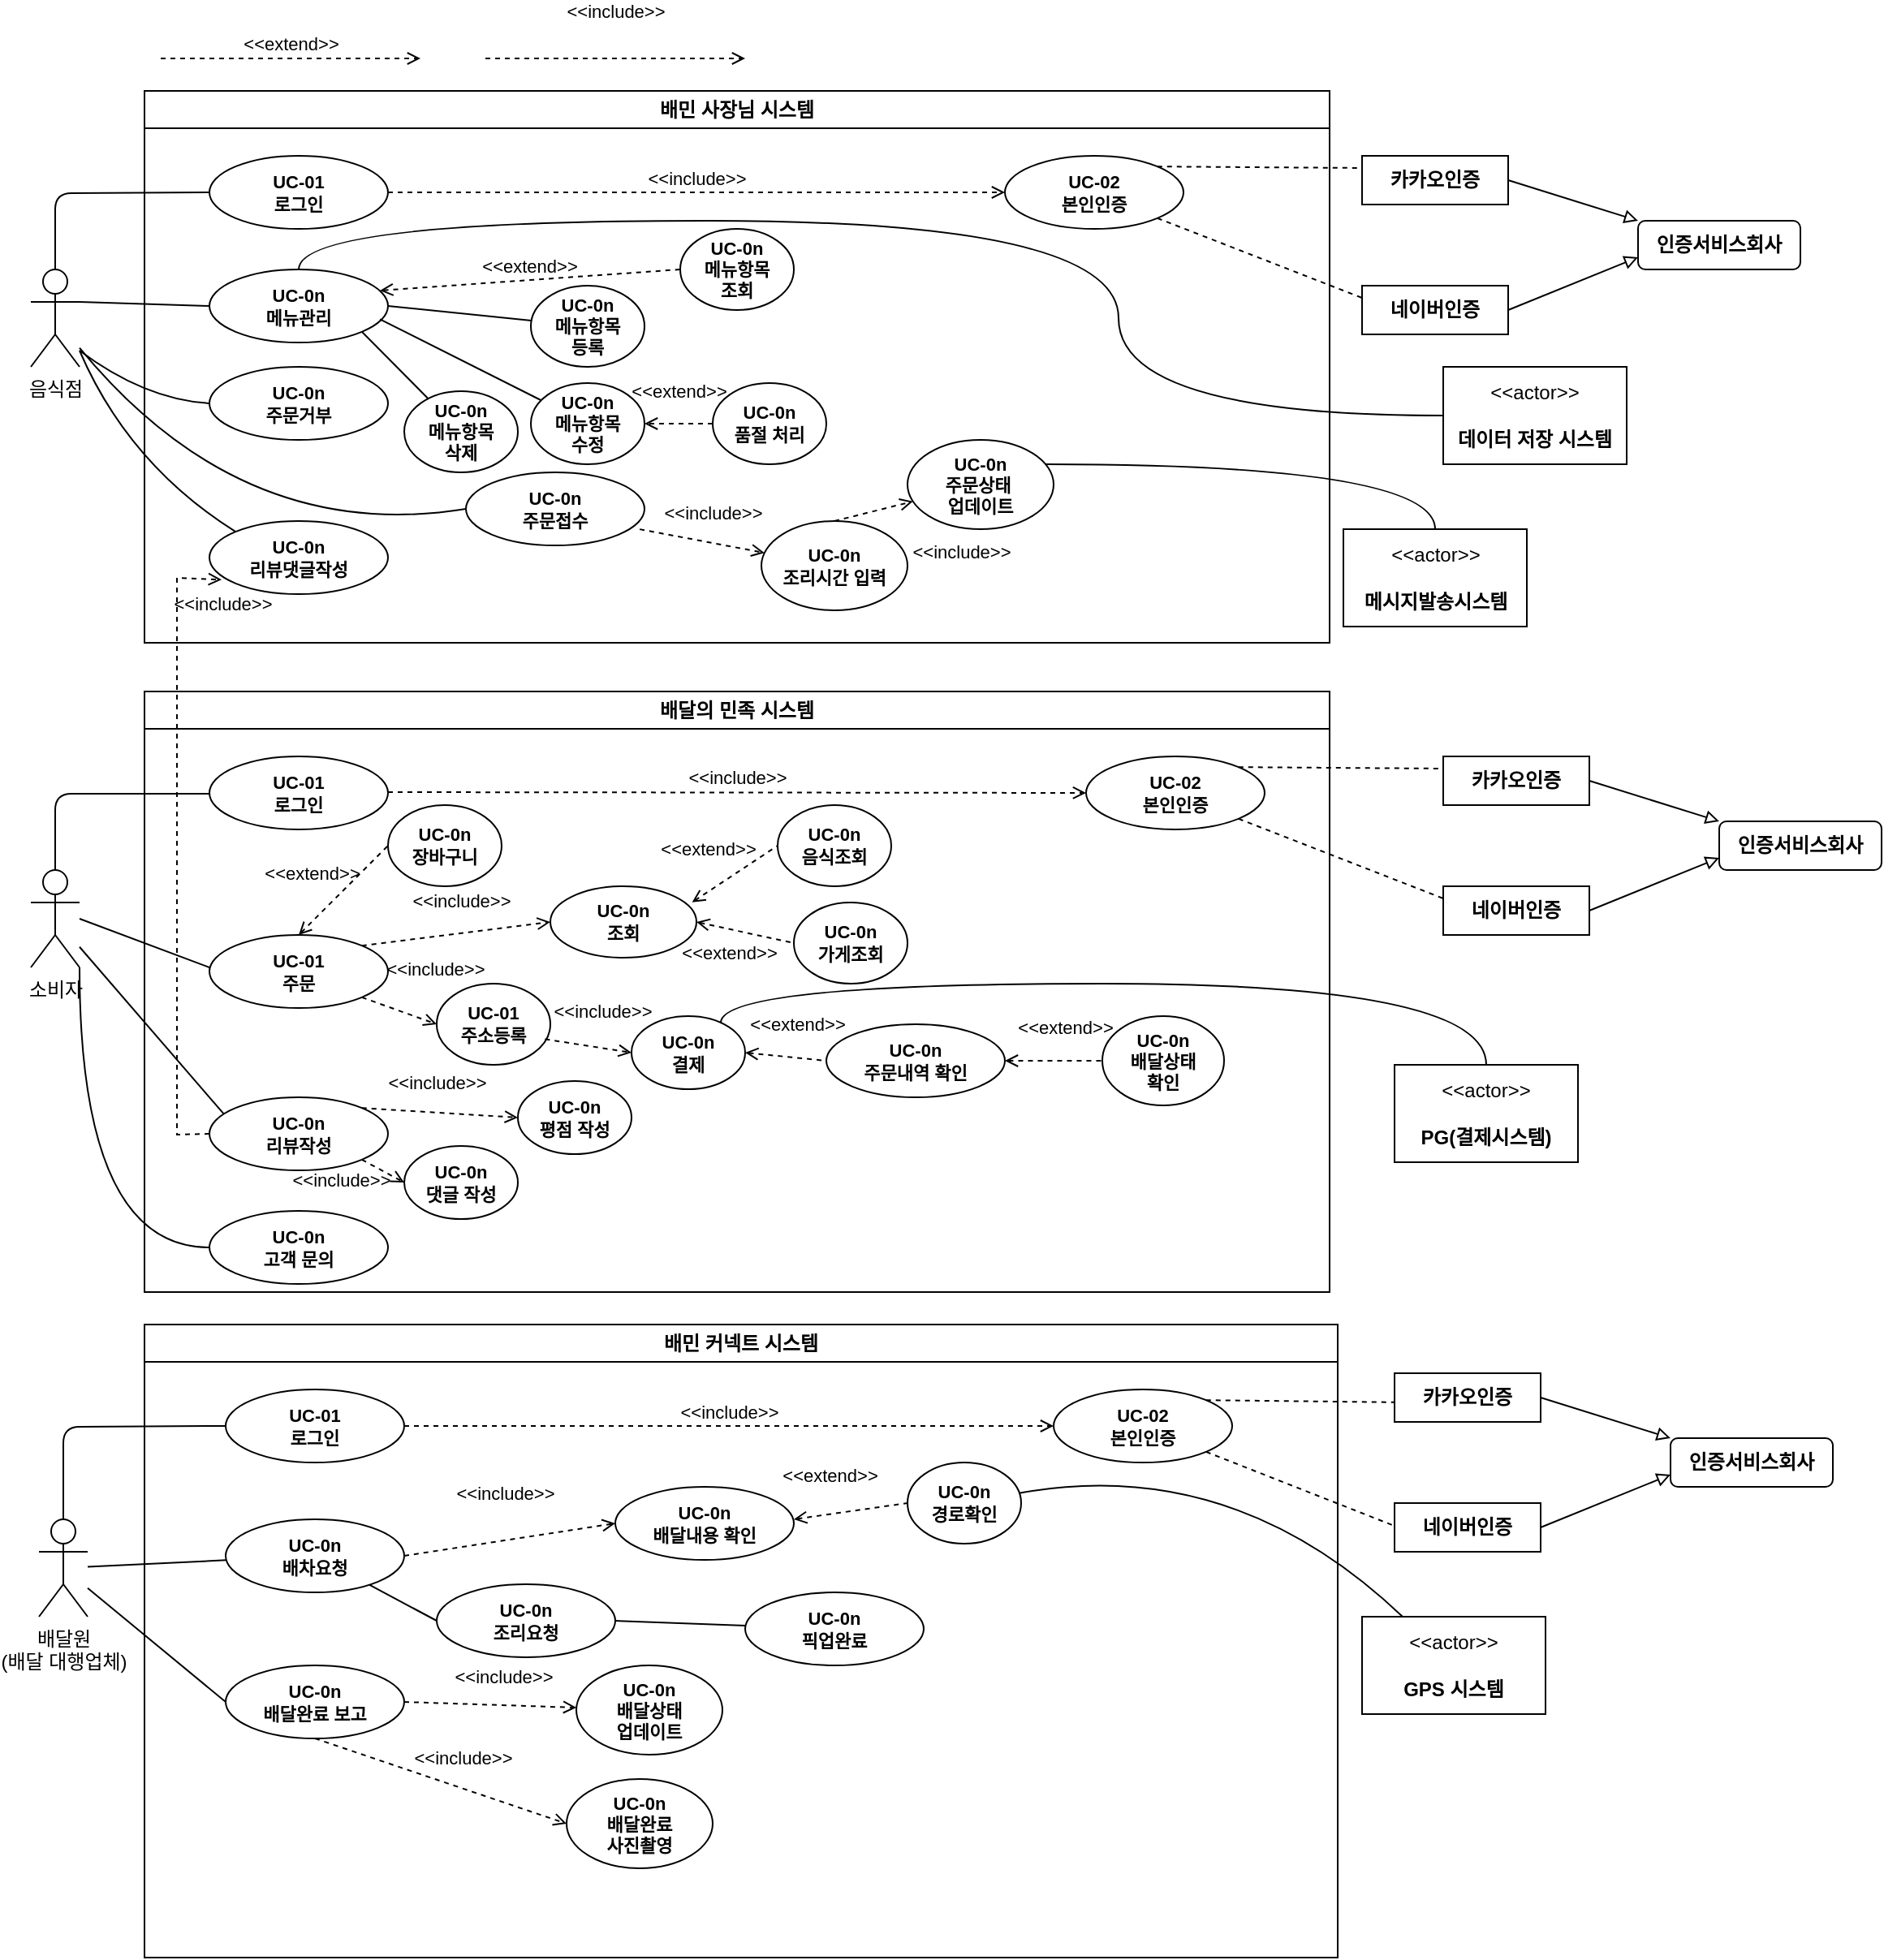 <mxfile version="24.4.13" type="github">
  <diagram name="페이지-1" id="0730mNVhQJwYagWhDFm0">
    <mxGraphModel dx="555" dy="2036" grid="1" gridSize="10" guides="1" tooltips="1" connect="1" arrows="1" fold="1" page="1" pageScale="1" pageWidth="827" pageHeight="1169" math="0" shadow="0">
      <root>
        <mxCell id="0" />
        <mxCell id="1" parent="0" />
        <mxCell id="9gbs9tgWKVbymUqdHYrf-2" value="배민 사장님 시스템" style="swimlane;whiteSpace=wrap;html=1;" vertex="1" parent="1">
          <mxGeometry x="140" y="50" width="730" height="340" as="geometry" />
        </mxCell>
        <mxCell id="9gbs9tgWKVbymUqdHYrf-11" value="&lt;div&gt;UC-01&lt;/div&gt;로그인" style="ellipse;whiteSpace=wrap;html=1;fontFamily=Helvetica;fontSize=11;fontColor=default;labelBackgroundColor=default;fontStyle=1" vertex="1" parent="9gbs9tgWKVbymUqdHYrf-2">
          <mxGeometry x="40" y="40" width="110" height="45" as="geometry" />
        </mxCell>
        <mxCell id="9gbs9tgWKVbymUqdHYrf-12" value="&lt;div&gt;&lt;b&gt;UC-0n&lt;/b&gt;&lt;/div&gt;&lt;b&gt;메뉴관리&lt;/b&gt;" style="ellipse;whiteSpace=wrap;html=1;fontFamily=Helvetica;fontSize=11;fontColor=default;labelBackgroundColor=default;" vertex="1" parent="9gbs9tgWKVbymUqdHYrf-2">
          <mxGeometry x="40" y="110" width="110" height="45" as="geometry" />
        </mxCell>
        <mxCell id="9gbs9tgWKVbymUqdHYrf-14" value="&lt;div&gt;&lt;b&gt;UC-0n&lt;/b&gt;&lt;/div&gt;&lt;b&gt;주문상태&amp;nbsp;&lt;/b&gt;&lt;div&gt;&lt;b&gt;업데이트&lt;/b&gt;&lt;/div&gt;" style="ellipse;whiteSpace=wrap;html=1;fontFamily=Helvetica;fontSize=11;fontColor=default;labelBackgroundColor=default;" vertex="1" parent="9gbs9tgWKVbymUqdHYrf-2">
          <mxGeometry x="470" y="215" width="90" height="55" as="geometry" />
        </mxCell>
        <mxCell id="9gbs9tgWKVbymUqdHYrf-15" value="&lt;div&gt;&lt;b&gt;UC-02&lt;/b&gt;&lt;/div&gt;&lt;b&gt;본인인증&lt;/b&gt;" style="ellipse;whiteSpace=wrap;html=1;fontFamily=Helvetica;fontSize=11;fontColor=default;labelBackgroundColor=default;" vertex="1" parent="9gbs9tgWKVbymUqdHYrf-2">
          <mxGeometry x="530" y="40" width="110" height="45" as="geometry" />
        </mxCell>
        <mxCell id="9gbs9tgWKVbymUqdHYrf-17" value="&lt;div&gt;&lt;b&gt;UC-0n&lt;/b&gt;&lt;/div&gt;&lt;b&gt;리뷰댓글작성&lt;/b&gt;" style="ellipse;whiteSpace=wrap;html=1;fontFamily=Helvetica;fontSize=11;fontColor=default;labelBackgroundColor=default;" vertex="1" parent="9gbs9tgWKVbymUqdHYrf-2">
          <mxGeometry x="40" y="265" width="110" height="45" as="geometry" />
        </mxCell>
        <mxCell id="9gbs9tgWKVbymUqdHYrf-81" value="&amp;lt;&amp;lt;include&amp;gt;&amp;gt;" style="html=1;verticalAlign=bottom;labelBackgroundColor=none;endArrow=open;endFill=0;dashed=1;rounded=0;entryX=0;entryY=0.5;entryDx=0;entryDy=0;exitX=1;exitY=0.5;exitDx=0;exitDy=0;" edge="1" parent="9gbs9tgWKVbymUqdHYrf-2" source="9gbs9tgWKVbymUqdHYrf-11" target="9gbs9tgWKVbymUqdHYrf-15">
          <mxGeometry width="160" relative="1" as="geometry">
            <mxPoint x="240" y="55" as="sourcePoint" />
            <mxPoint x="400" y="55" as="targetPoint" />
          </mxGeometry>
        </mxCell>
        <mxCell id="9gbs9tgWKVbymUqdHYrf-84" value="&lt;div&gt;&lt;b&gt;UC-0n&lt;/b&gt;&lt;/div&gt;&lt;b&gt;메뉴항목&lt;/b&gt;&lt;div&gt;&lt;b&gt;조회&lt;/b&gt;&lt;/div&gt;" style="ellipse;whiteSpace=wrap;html=1;fontFamily=Helvetica;fontSize=11;fontColor=default;labelBackgroundColor=default;" vertex="1" parent="9gbs9tgWKVbymUqdHYrf-2">
          <mxGeometry x="330" y="85" width="70" height="50" as="geometry" />
        </mxCell>
        <mxCell id="9gbs9tgWKVbymUqdHYrf-85" value="&amp;lt;&amp;lt;extend&amp;gt;&amp;gt;" style="html=1;verticalAlign=bottom;labelBackgroundColor=none;endArrow=none;endFill=0;dashed=1;rounded=0;entryX=0;entryY=0.5;entryDx=0;entryDy=0;startArrow=open;startFill=0;exitX=0.955;exitY=0.289;exitDx=0;exitDy=0;exitPerimeter=0;" edge="1" parent="9gbs9tgWKVbymUqdHYrf-2" source="9gbs9tgWKVbymUqdHYrf-12" target="9gbs9tgWKVbymUqdHYrf-84">
          <mxGeometry width="160" relative="1" as="geometry">
            <mxPoint x="134" y="120" as="sourcePoint" />
            <mxPoint x="410" y="200" as="targetPoint" />
          </mxGeometry>
        </mxCell>
        <mxCell id="9gbs9tgWKVbymUqdHYrf-86" value="&lt;div&gt;&lt;b&gt;UC-0n&lt;/b&gt;&lt;/div&gt;&lt;b&gt;메뉴항목&lt;/b&gt;&lt;div&gt;&lt;b&gt;등록&lt;/b&gt;&lt;/div&gt;" style="ellipse;whiteSpace=wrap;html=1;fontFamily=Helvetica;fontSize=11;fontColor=default;labelBackgroundColor=default;" vertex="1" parent="9gbs9tgWKVbymUqdHYrf-2">
          <mxGeometry x="238" y="120" width="70" height="50" as="geometry" />
        </mxCell>
        <mxCell id="9gbs9tgWKVbymUqdHYrf-135" value="&lt;div&gt;&lt;b&gt;UC-0n&lt;/b&gt;&lt;/div&gt;&lt;b&gt;조리시간 입력&lt;/b&gt;" style="ellipse;whiteSpace=wrap;html=1;fontFamily=Helvetica;fontSize=11;fontColor=default;labelBackgroundColor=default;" vertex="1" parent="9gbs9tgWKVbymUqdHYrf-2">
          <mxGeometry x="380" y="265" width="90" height="55" as="geometry" />
        </mxCell>
        <mxCell id="9gbs9tgWKVbymUqdHYrf-136" value="&amp;lt;&amp;lt;include&amp;gt;&amp;gt;" style="html=1;verticalAlign=bottom;labelBackgroundColor=none;endArrow=open;endFill=0;dashed=1;rounded=0;exitX=0.973;exitY=0.779;exitDx=0;exitDy=0;exitPerimeter=0;" edge="1" parent="9gbs9tgWKVbymUqdHYrf-2" target="9gbs9tgWKVbymUqdHYrf-135" source="9gbs9tgWKVbymUqdHYrf-13">
          <mxGeometry x="0.14" y="9" width="160" relative="1" as="geometry">
            <mxPoint x="290.15" y="303.75" as="sourcePoint" />
            <mxPoint x="420" y="310" as="targetPoint" />
            <mxPoint as="offset" />
          </mxGeometry>
        </mxCell>
        <mxCell id="9gbs9tgWKVbymUqdHYrf-133" value="&amp;lt;&amp;lt;include&amp;gt;&amp;gt;" style="html=1;verticalAlign=bottom;labelBackgroundColor=none;endArrow=open;endFill=0;dashed=1;rounded=0;exitX=0.5;exitY=0;exitDx=0;exitDy=0;" edge="1" parent="9gbs9tgWKVbymUqdHYrf-2" source="9gbs9tgWKVbymUqdHYrf-135" target="9gbs9tgWKVbymUqdHYrf-14">
          <mxGeometry x="1" y="-57" width="160" relative="1" as="geometry">
            <mxPoint x="260" y="255" as="sourcePoint" />
            <mxPoint x="420" y="255" as="targetPoint" />
            <mxPoint x="16" y="-15" as="offset" />
          </mxGeometry>
        </mxCell>
        <mxCell id="9gbs9tgWKVbymUqdHYrf-144" style="rounded=0;orthogonalLoop=1;jettySize=auto;html=1;exitX=1;exitY=0.5;exitDx=0;exitDy=0;endArrow=none;endFill=0;curved=0;strokeWidth=1;startArrow=none;startFill=0;" edge="1" parent="9gbs9tgWKVbymUqdHYrf-2" source="9gbs9tgWKVbymUqdHYrf-12" target="9gbs9tgWKVbymUqdHYrf-86">
          <mxGeometry relative="1" as="geometry">
            <mxPoint x="410" y="116.5" as="targetPoint" />
            <mxPoint x="330" y="148.5" as="sourcePoint" />
          </mxGeometry>
        </mxCell>
        <mxCell id="9gbs9tgWKVbymUqdHYrf-147" value="&lt;div&gt;&lt;b&gt;UC-0n&lt;/b&gt;&lt;/div&gt;&lt;b&gt;메뉴항목&lt;/b&gt;&lt;div&gt;&lt;b&gt;수정&lt;/b&gt;&lt;/div&gt;" style="ellipse;whiteSpace=wrap;html=1;fontFamily=Helvetica;fontSize=11;fontColor=default;labelBackgroundColor=default;" vertex="1" parent="9gbs9tgWKVbymUqdHYrf-2">
          <mxGeometry x="238" y="180" width="70" height="50" as="geometry" />
        </mxCell>
        <mxCell id="9gbs9tgWKVbymUqdHYrf-148" style="rounded=0;orthogonalLoop=1;jettySize=auto;html=1;endArrow=none;endFill=0;curved=0;strokeWidth=1;startArrow=none;startFill=0;exitX=0.955;exitY=0.681;exitDx=0;exitDy=0;exitPerimeter=0;" edge="1" parent="9gbs9tgWKVbymUqdHYrf-2" target="9gbs9tgWKVbymUqdHYrf-147" source="9gbs9tgWKVbymUqdHYrf-12">
          <mxGeometry relative="1" as="geometry">
            <mxPoint x="360" y="146.5" as="targetPoint" />
            <mxPoint x="140" y="140" as="sourcePoint" />
          </mxGeometry>
        </mxCell>
        <mxCell id="9gbs9tgWKVbymUqdHYrf-146" style="rounded=0;orthogonalLoop=1;jettySize=auto;html=1;exitX=1;exitY=1;exitDx=0;exitDy=0;endArrow=none;endFill=0;curved=0;strokeWidth=1;startArrow=block;startFill=0;" edge="1" parent="9gbs9tgWKVbymUqdHYrf-2" source="9gbs9tgWKVbymUqdHYrf-13">
          <mxGeometry relative="1" as="geometry">
            <mxPoint x="251.834" y="260.09" as="targetPoint" />
            <mxPoint x="160" y="143" as="sourcePoint" />
          </mxGeometry>
        </mxCell>
        <mxCell id="9gbs9tgWKVbymUqdHYrf-150" value="" style="rounded=0;orthogonalLoop=1;jettySize=auto;html=1;exitX=1;exitY=1;exitDx=0;exitDy=0;endArrow=none;endFill=0;curved=0;strokeWidth=1;startArrow=none;startFill=0;" edge="1" parent="9gbs9tgWKVbymUqdHYrf-2" source="9gbs9tgWKVbymUqdHYrf-12" target="9gbs9tgWKVbymUqdHYrf-151">
          <mxGeometry relative="1" as="geometry">
            <mxPoint x="190" y="200" as="targetPoint" />
            <mxPoint x="274" y="198" as="sourcePoint" />
          </mxGeometry>
        </mxCell>
        <mxCell id="9gbs9tgWKVbymUqdHYrf-13" value="&lt;div&gt;&lt;b&gt;UC-0n&lt;/b&gt;&lt;/div&gt;&lt;b&gt;주문접수&lt;/b&gt;" style="ellipse;whiteSpace=wrap;html=1;fontFamily=Helvetica;fontSize=11;fontColor=default;labelBackgroundColor=default;" vertex="1" parent="9gbs9tgWKVbymUqdHYrf-2">
          <mxGeometry x="198" y="235" width="110" height="45" as="geometry" />
        </mxCell>
        <mxCell id="9gbs9tgWKVbymUqdHYrf-151" value="&lt;div&gt;&lt;b&gt;UC-0n&lt;/b&gt;&lt;/div&gt;&lt;b&gt;메뉴항목&lt;/b&gt;&lt;div&gt;&lt;b&gt;삭제&lt;/b&gt;&lt;/div&gt;" style="ellipse;whiteSpace=wrap;html=1;fontFamily=Helvetica;fontSize=11;fontColor=default;labelBackgroundColor=default;" vertex="1" parent="9gbs9tgWKVbymUqdHYrf-2">
          <mxGeometry x="160" y="185" width="70" height="50" as="geometry" />
        </mxCell>
        <mxCell id="9gbs9tgWKVbymUqdHYrf-187" value="&lt;div&gt;&lt;b&gt;UC-0n&lt;/b&gt;&lt;/div&gt;&lt;b&gt;품절 처리&lt;/b&gt;" style="ellipse;whiteSpace=wrap;html=1;fontFamily=Helvetica;fontSize=11;fontColor=default;labelBackgroundColor=default;" vertex="1" parent="9gbs9tgWKVbymUqdHYrf-2">
          <mxGeometry x="350" y="180" width="70" height="50" as="geometry" />
        </mxCell>
        <mxCell id="9gbs9tgWKVbymUqdHYrf-189" value="&amp;lt;&amp;lt;extend&amp;gt;&amp;gt;" style="html=1;verticalAlign=bottom;labelBackgroundColor=none;endArrow=open;endFill=0;dashed=1;rounded=0;entryX=1;entryY=0.5;entryDx=0;entryDy=0;exitX=0;exitY=0.5;exitDx=0;exitDy=0;" edge="1" parent="9gbs9tgWKVbymUqdHYrf-2" source="9gbs9tgWKVbymUqdHYrf-187" target="9gbs9tgWKVbymUqdHYrf-147">
          <mxGeometry x="-0.004" y="-11" width="160" relative="1" as="geometry">
            <mxPoint x="350" y="160" as="sourcePoint" />
            <mxPoint x="560" y="140" as="targetPoint" />
            <mxPoint as="offset" />
          </mxGeometry>
        </mxCell>
        <mxCell id="9gbs9tgWKVbymUqdHYrf-192" style="rounded=0;orthogonalLoop=1;jettySize=auto;html=1;exitX=0;exitY=0.5;exitDx=0;exitDy=0;curved=1;endArrow=none;endFill=0;" edge="1" parent="9gbs9tgWKVbymUqdHYrf-2" source="9gbs9tgWKVbymUqdHYrf-190">
          <mxGeometry relative="1" as="geometry">
            <mxPoint x="-40" y="160" as="targetPoint" />
            <Array as="points">
              <mxPoint y="190" />
            </Array>
          </mxGeometry>
        </mxCell>
        <mxCell id="9gbs9tgWKVbymUqdHYrf-190" value="&lt;div&gt;&lt;b&gt;UC-0n&lt;/b&gt;&lt;/div&gt;&lt;b&gt;주문거부&lt;/b&gt;" style="ellipse;whiteSpace=wrap;html=1;fontFamily=Helvetica;fontSize=11;fontColor=default;labelBackgroundColor=default;" vertex="1" parent="9gbs9tgWKVbymUqdHYrf-2">
          <mxGeometry x="40" y="170" width="110" height="45" as="geometry" />
        </mxCell>
        <mxCell id="9gbs9tgWKVbymUqdHYrf-203" style="rounded=0;orthogonalLoop=1;jettySize=auto;html=1;exitX=1;exitY=1;exitDx=0;exitDy=0;exitPerimeter=0;endArrow=none;endFill=0;entryX=0;entryY=0.5;entryDx=0;entryDy=0;strokeColor=none;" edge="1" parent="1" source="9gbs9tgWKVbymUqdHYrf-3" target="9gbs9tgWKVbymUqdHYrf-204">
          <mxGeometry relative="1" as="geometry">
            <mxPoint x="150" y="760" as="targetPoint" />
          </mxGeometry>
        </mxCell>
        <mxCell id="9gbs9tgWKVbymUqdHYrf-205" style="edgeStyle=orthogonalEdgeStyle;rounded=0;orthogonalLoop=1;jettySize=auto;html=1;exitX=1;exitY=1;exitDx=0;exitDy=0;exitPerimeter=0;entryX=0;entryY=0.5;entryDx=0;entryDy=0;curved=1;endArrow=none;endFill=0;" edge="1" parent="1" source="9gbs9tgWKVbymUqdHYrf-3" target="9gbs9tgWKVbymUqdHYrf-204">
          <mxGeometry relative="1" as="geometry" />
        </mxCell>
        <mxCell id="9gbs9tgWKVbymUqdHYrf-3" value="소비자" style="shape=umlActor;verticalLabelPosition=bottom;verticalAlign=top;html=1;outlineConnect=0;" vertex="1" parent="1">
          <mxGeometry x="70" y="530" width="30" height="60" as="geometry" />
        </mxCell>
        <mxCell id="9gbs9tgWKVbymUqdHYrf-161" style="rounded=0;orthogonalLoop=1;jettySize=auto;html=1;endArrow=none;endFill=0;" edge="1" parent="1" source="9gbs9tgWKVbymUqdHYrf-6" target="9gbs9tgWKVbymUqdHYrf-22">
          <mxGeometry relative="1" as="geometry" />
        </mxCell>
        <mxCell id="9gbs9tgWKVbymUqdHYrf-6" value="배달원&lt;div&gt;(배달 대행업체)&lt;/div&gt;" style="shape=umlActor;verticalLabelPosition=bottom;verticalAlign=top;html=1;outlineConnect=0;" vertex="1" parent="1">
          <mxGeometry x="75" y="930" width="30" height="60" as="geometry" />
        </mxCell>
        <mxCell id="9gbs9tgWKVbymUqdHYrf-7" value="음식점" style="shape=umlActor;verticalLabelPosition=bottom;verticalAlign=top;html=1;outlineConnect=0;" vertex="1" parent="1">
          <mxGeometry x="70" y="160" width="30" height="60" as="geometry" />
        </mxCell>
        <mxCell id="9gbs9tgWKVbymUqdHYrf-10" value="&lt;b&gt;인증서비스회사&lt;/b&gt;" style="rounded=1;whiteSpace=wrap;html=1;" vertex="1" parent="1">
          <mxGeometry x="1060" y="130" width="100" height="30" as="geometry" />
        </mxCell>
        <mxCell id="9gbs9tgWKVbymUqdHYrf-46" value="&lt;b&gt;네이버인증&lt;/b&gt;" style="rounded=0;whiteSpace=wrap;html=1;" vertex="1" parent="1">
          <mxGeometry x="890" y="170" width="90" height="30" as="geometry" />
        </mxCell>
        <mxCell id="9gbs9tgWKVbymUqdHYrf-48" style="rounded=0;orthogonalLoop=1;jettySize=auto;html=1;exitX=1;exitY=0.5;exitDx=0;exitDy=0;endArrow=block;endFill=0;curved=0;strokeWidth=1;entryX=0;entryY=0;entryDx=0;entryDy=0;" edge="1" parent="1" source="9gbs9tgWKVbymUqdHYrf-28" target="9gbs9tgWKVbymUqdHYrf-10">
          <mxGeometry relative="1" as="geometry">
            <mxPoint x="1070" y="120" as="targetPoint" />
          </mxGeometry>
        </mxCell>
        <mxCell id="9gbs9tgWKVbymUqdHYrf-28" value="&lt;b&gt;카카오인증&lt;/b&gt;" style="rounded=0;whiteSpace=wrap;html=1;" vertex="1" parent="1">
          <mxGeometry x="890" y="90" width="90" height="30" as="geometry" />
        </mxCell>
        <mxCell id="9gbs9tgWKVbymUqdHYrf-49" style="rounded=0;orthogonalLoop=1;jettySize=auto;html=1;exitX=1;exitY=0.5;exitDx=0;exitDy=0;endArrow=block;endFill=0;curved=0;strokeWidth=1;entryX=0;entryY=0.75;entryDx=0;entryDy=0;" edge="1" parent="1" source="9gbs9tgWKVbymUqdHYrf-46" target="9gbs9tgWKVbymUqdHYrf-10">
          <mxGeometry relative="1" as="geometry">
            <mxPoint x="1120" y="225" as="targetPoint" />
            <mxPoint x="1010" y="200" as="sourcePoint" />
          </mxGeometry>
        </mxCell>
        <mxCell id="9gbs9tgWKVbymUqdHYrf-50" value="&amp;lt;&amp;lt;include&amp;gt;&amp;gt;" style="html=1;verticalAlign=bottom;labelBackgroundColor=none;endArrow=open;endFill=0;dashed=1;rounded=0;" edge="1" parent="1">
          <mxGeometry y="20" width="160" relative="1" as="geometry">
            <mxPoint x="350" y="30" as="sourcePoint" />
            <mxPoint x="510" y="30" as="targetPoint" />
            <mxPoint as="offset" />
          </mxGeometry>
        </mxCell>
        <mxCell id="9gbs9tgWKVbymUqdHYrf-51" value="&amp;lt;&amp;lt;extend&amp;gt;&amp;gt;" style="html=1;verticalAlign=bottom;labelBackgroundColor=none;endArrow=open;endFill=0;dashed=1;rounded=0;" edge="1" parent="1">
          <mxGeometry width="160" relative="1" as="geometry">
            <mxPoint x="150" y="30" as="sourcePoint" />
            <mxPoint x="310" y="30" as="targetPoint" />
          </mxGeometry>
        </mxCell>
        <mxCell id="9gbs9tgWKVbymUqdHYrf-53" value="" style="endArrow=none;dashed=1;html=1;rounded=0;exitX=1;exitY=0;exitDx=0;exitDy=0;entryX=0;entryY=0.25;entryDx=0;entryDy=0;" edge="1" parent="1" source="9gbs9tgWKVbymUqdHYrf-15" target="9gbs9tgWKVbymUqdHYrf-28">
          <mxGeometry width="50" height="50" relative="1" as="geometry">
            <mxPoint x="740" y="200" as="sourcePoint" />
            <mxPoint x="790" y="150" as="targetPoint" />
          </mxGeometry>
        </mxCell>
        <mxCell id="9gbs9tgWKVbymUqdHYrf-54" value="" style="endArrow=none;dashed=1;html=1;rounded=0;exitX=1;exitY=1;exitDx=0;exitDy=0;entryX=0;entryY=0.25;entryDx=0;entryDy=0;" edge="1" parent="1" source="9gbs9tgWKVbymUqdHYrf-15" target="9gbs9tgWKVbymUqdHYrf-46">
          <mxGeometry width="50" height="50" relative="1" as="geometry">
            <mxPoint x="710" y="140" as="sourcePoint" />
            <mxPoint x="916" y="146" as="targetPoint" />
          </mxGeometry>
        </mxCell>
        <mxCell id="9gbs9tgWKVbymUqdHYrf-72" value="배민 커넥트 시스템" style="swimlane;whiteSpace=wrap;html=1;" vertex="1" parent="1">
          <mxGeometry x="140" y="810" width="735" height="390" as="geometry" />
        </mxCell>
        <mxCell id="9gbs9tgWKVbymUqdHYrf-73" value="&lt;div&gt;UC-01&lt;/div&gt;로그인" style="ellipse;whiteSpace=wrap;html=1;fontFamily=Helvetica;fontSize=11;fontColor=default;labelBackgroundColor=default;fontStyle=1" vertex="1" parent="9gbs9tgWKVbymUqdHYrf-72">
          <mxGeometry x="50" y="40" width="110" height="45" as="geometry" />
        </mxCell>
        <mxCell id="9gbs9tgWKVbymUqdHYrf-24" value="&lt;div&gt;&lt;b&gt;UC-0n&lt;/b&gt;&lt;/div&gt;&lt;b&gt;배달완료 보고&lt;/b&gt;" style="ellipse;whiteSpace=wrap;html=1;fontFamily=Helvetica;fontSize=11;fontColor=default;labelBackgroundColor=default;" vertex="1" parent="9gbs9tgWKVbymUqdHYrf-72">
          <mxGeometry x="50" y="210" width="110" height="45" as="geometry" />
        </mxCell>
        <mxCell id="9gbs9tgWKVbymUqdHYrf-23" value="&lt;div&gt;&lt;b&gt;UC-0n&lt;/b&gt;&lt;/div&gt;&lt;b&gt;배달내용 확인&lt;/b&gt;" style="ellipse;whiteSpace=wrap;html=1;fontFamily=Helvetica;fontSize=11;fontColor=default;labelBackgroundColor=default;" vertex="1" parent="9gbs9tgWKVbymUqdHYrf-72">
          <mxGeometry x="290" y="100" width="110" height="45" as="geometry" />
        </mxCell>
        <mxCell id="9gbs9tgWKVbymUqdHYrf-182" style="rounded=0;orthogonalLoop=1;jettySize=auto;html=1;entryX=0;entryY=0.5;entryDx=0;entryDy=0;endArrow=none;endFill=0;" edge="1" parent="9gbs9tgWKVbymUqdHYrf-72" source="9gbs9tgWKVbymUqdHYrf-22" target="9gbs9tgWKVbymUqdHYrf-181">
          <mxGeometry relative="1" as="geometry" />
        </mxCell>
        <mxCell id="9gbs9tgWKVbymUqdHYrf-22" value="&lt;div&gt;&lt;b&gt;UC-0n&lt;/b&gt;&lt;/div&gt;&lt;b&gt;배차요청&lt;/b&gt;" style="ellipse;whiteSpace=wrap;html=1;fontFamily=Helvetica;fontSize=11;fontColor=default;labelBackgroundColor=default;" vertex="1" parent="9gbs9tgWKVbymUqdHYrf-72">
          <mxGeometry x="50" y="120" width="110" height="45" as="geometry" />
        </mxCell>
        <mxCell id="9gbs9tgWKVbymUqdHYrf-157" value="&lt;div&gt;&lt;b&gt;UC-02&lt;/b&gt;&lt;/div&gt;&lt;b&gt;본인인증&lt;/b&gt;" style="ellipse;whiteSpace=wrap;html=1;fontFamily=Helvetica;fontSize=11;fontColor=default;labelBackgroundColor=default;" vertex="1" parent="9gbs9tgWKVbymUqdHYrf-72">
          <mxGeometry x="560" y="40" width="110" height="45" as="geometry" />
        </mxCell>
        <mxCell id="9gbs9tgWKVbymUqdHYrf-158" value="" style="endArrow=none;dashed=1;html=1;rounded=0;exitX=1;exitY=0;exitDx=0;exitDy=0;entryX=0;entryY=0.25;entryDx=0;entryDy=0;" edge="1" parent="9gbs9tgWKVbymUqdHYrf-72" source="9gbs9tgWKVbymUqdHYrf-157">
          <mxGeometry width="50" height="50" relative="1" as="geometry">
            <mxPoint x="630" y="150" as="sourcePoint" />
            <mxPoint x="780" y="48" as="targetPoint" />
          </mxGeometry>
        </mxCell>
        <mxCell id="9gbs9tgWKVbymUqdHYrf-159" value="" style="endArrow=none;dashed=1;html=1;rounded=0;exitX=1;exitY=1;exitDx=0;exitDy=0;entryX=0;entryY=0.25;entryDx=0;entryDy=0;" edge="1" parent="9gbs9tgWKVbymUqdHYrf-72" source="9gbs9tgWKVbymUqdHYrf-157">
          <mxGeometry width="50" height="50" relative="1" as="geometry">
            <mxPoint x="600" y="90" as="sourcePoint" />
            <mxPoint x="780" y="128" as="targetPoint" />
          </mxGeometry>
        </mxCell>
        <mxCell id="9gbs9tgWKVbymUqdHYrf-160" value="&amp;lt;&amp;lt;include&amp;gt;&amp;gt;" style="html=1;verticalAlign=bottom;labelBackgroundColor=none;endArrow=open;endFill=0;dashed=1;rounded=0;entryX=0;entryY=0.5;entryDx=0;entryDy=0;exitX=1;exitY=0.5;exitDx=0;exitDy=0;" edge="1" parent="9gbs9tgWKVbymUqdHYrf-72" source="9gbs9tgWKVbymUqdHYrf-73" target="9gbs9tgWKVbymUqdHYrf-157">
          <mxGeometry width="160" relative="1" as="geometry">
            <mxPoint x="160" y="108.82" as="sourcePoint" />
            <mxPoint x="590" y="109.82" as="targetPoint" />
          </mxGeometry>
        </mxCell>
        <mxCell id="9gbs9tgWKVbymUqdHYrf-163" value="&amp;lt;&amp;lt;include&amp;gt;&amp;gt;" style="html=1;verticalAlign=bottom;labelBackgroundColor=none;endArrow=open;endFill=0;dashed=1;rounded=0;exitX=1;exitY=0.5;exitDx=0;exitDy=0;entryX=0;entryY=0.5;entryDx=0;entryDy=0;" edge="1" parent="9gbs9tgWKVbymUqdHYrf-72" source="9gbs9tgWKVbymUqdHYrf-22" target="9gbs9tgWKVbymUqdHYrf-23">
          <mxGeometry y="20" width="160" relative="1" as="geometry">
            <mxPoint x="200" y="184.41" as="sourcePoint" />
            <mxPoint x="360" y="184.41" as="targetPoint" />
            <mxPoint as="offset" />
          </mxGeometry>
        </mxCell>
        <mxCell id="9gbs9tgWKVbymUqdHYrf-164" value="&lt;div&gt;&lt;b&gt;UC-0n&lt;/b&gt;&lt;/div&gt;&lt;b&gt;경로확인&lt;/b&gt;" style="ellipse;whiteSpace=wrap;html=1;fontFamily=Helvetica;fontSize=11;fontColor=default;labelBackgroundColor=default;" vertex="1" parent="9gbs9tgWKVbymUqdHYrf-72">
          <mxGeometry x="470" y="85" width="70" height="50" as="geometry" />
        </mxCell>
        <mxCell id="9gbs9tgWKVbymUqdHYrf-165" value="&amp;lt;&amp;lt;extend&amp;gt;&amp;gt;" style="html=1;verticalAlign=bottom;labelBackgroundColor=none;endArrow=none;endFill=0;dashed=1;rounded=0;entryX=0;entryY=0.5;entryDx=0;entryDy=0;startArrow=open;startFill=0;exitX=1;exitY=0.5;exitDx=0;exitDy=0;" edge="1" parent="9gbs9tgWKVbymUqdHYrf-72" target="9gbs9tgWKVbymUqdHYrf-164">
          <mxGeometry x="-0.313" y="15" width="160" relative="1" as="geometry">
            <mxPoint x="400" y="120" as="sourcePoint" />
            <mxPoint x="484" y="176" as="targetPoint" />
            <mxPoint as="offset" />
          </mxGeometry>
        </mxCell>
        <mxCell id="9gbs9tgWKVbymUqdHYrf-173" value="&lt;div&gt;&lt;b&gt;UC-0n&lt;/b&gt;&lt;/div&gt;&lt;b&gt;배달상태&lt;/b&gt;&lt;div&gt;&lt;b&gt;업데이트&lt;/b&gt;&lt;/div&gt;" style="ellipse;whiteSpace=wrap;html=1;fontFamily=Helvetica;fontSize=11;fontColor=default;labelBackgroundColor=default;" vertex="1" parent="9gbs9tgWKVbymUqdHYrf-72">
          <mxGeometry x="266" y="210" width="90" height="55" as="geometry" />
        </mxCell>
        <mxCell id="9gbs9tgWKVbymUqdHYrf-174" value="&amp;lt;&amp;lt;include&amp;gt;&amp;gt;" style="html=1;verticalAlign=bottom;labelBackgroundColor=none;endArrow=open;endFill=0;dashed=1;rounded=0;exitX=1;exitY=0.5;exitDx=0;exitDy=0;" edge="1" parent="9gbs9tgWKVbymUqdHYrf-72" target="9gbs9tgWKVbymUqdHYrf-173" source="9gbs9tgWKVbymUqdHYrf-24">
          <mxGeometry x="0.14" y="9" width="160" relative="1" as="geometry">
            <mxPoint x="191" y="215" as="sourcePoint" />
            <mxPoint x="306" y="255" as="targetPoint" />
            <mxPoint as="offset" />
          </mxGeometry>
        </mxCell>
        <mxCell id="9gbs9tgWKVbymUqdHYrf-184" style="rounded=0;orthogonalLoop=1;jettySize=auto;html=1;exitX=1;exitY=0.5;exitDx=0;exitDy=0;endArrow=none;endFill=0;" edge="1" parent="9gbs9tgWKVbymUqdHYrf-72" source="9gbs9tgWKVbymUqdHYrf-181" target="9gbs9tgWKVbymUqdHYrf-183">
          <mxGeometry relative="1" as="geometry" />
        </mxCell>
        <mxCell id="9gbs9tgWKVbymUqdHYrf-181" value="&lt;div&gt;&lt;b&gt;UC-0n&lt;/b&gt;&lt;/div&gt;&lt;b&gt;조리요청&lt;/b&gt;" style="ellipse;whiteSpace=wrap;html=1;fontFamily=Helvetica;fontSize=11;fontColor=default;labelBackgroundColor=default;" vertex="1" parent="9gbs9tgWKVbymUqdHYrf-72">
          <mxGeometry x="180" y="160" width="110" height="45" as="geometry" />
        </mxCell>
        <mxCell id="9gbs9tgWKVbymUqdHYrf-183" value="&lt;div&gt;&lt;b&gt;UC-0n&lt;/b&gt;&lt;/div&gt;&lt;b&gt;픽업완료&lt;/b&gt;" style="ellipse;whiteSpace=wrap;html=1;fontFamily=Helvetica;fontSize=11;fontColor=default;labelBackgroundColor=default;" vertex="1" parent="9gbs9tgWKVbymUqdHYrf-72">
          <mxGeometry x="370" y="165" width="110" height="45" as="geometry" />
        </mxCell>
        <mxCell id="9gbs9tgWKVbymUqdHYrf-185" value="&amp;lt;&amp;lt;include&amp;gt;&amp;gt;" style="html=1;verticalAlign=bottom;labelBackgroundColor=none;endArrow=open;endFill=0;dashed=1;rounded=0;exitX=0.5;exitY=1;exitDx=0;exitDy=0;entryX=0;entryY=0.5;entryDx=0;entryDy=0;" edge="1" parent="9gbs9tgWKVbymUqdHYrf-72" source="9gbs9tgWKVbymUqdHYrf-24" target="9gbs9tgWKVbymUqdHYrf-186">
          <mxGeometry x="0.14" y="9" width="160" relative="1" as="geometry">
            <mxPoint x="105" y="270" as="sourcePoint" />
            <mxPoint x="240" y="320" as="targetPoint" />
            <mxPoint as="offset" />
          </mxGeometry>
        </mxCell>
        <mxCell id="9gbs9tgWKVbymUqdHYrf-186" value="&lt;div&gt;&lt;b&gt;UC-0n&lt;/b&gt;&lt;/div&gt;&lt;b&gt;배달완료&lt;/b&gt;&lt;div&gt;&lt;b&gt;사진촬영&lt;/b&gt;&lt;/div&gt;" style="ellipse;whiteSpace=wrap;html=1;fontFamily=Helvetica;fontSize=11;fontColor=default;labelBackgroundColor=default;" vertex="1" parent="9gbs9tgWKVbymUqdHYrf-72">
          <mxGeometry x="260" y="280" width="90" height="55" as="geometry" />
        </mxCell>
        <mxCell id="9gbs9tgWKVbymUqdHYrf-74" value="배달의 민족 시스템" style="swimlane;whiteSpace=wrap;html=1;" vertex="1" parent="1">
          <mxGeometry x="140" y="420" width="730" height="370" as="geometry" />
        </mxCell>
        <mxCell id="9gbs9tgWKVbymUqdHYrf-18" value="&lt;div&gt;&lt;b&gt;UC-0n&lt;/b&gt;&lt;/div&gt;&lt;b&gt;조회&lt;/b&gt;" style="ellipse;whiteSpace=wrap;html=1;fontFamily=Helvetica;fontSize=11;fontColor=default;labelBackgroundColor=default;" vertex="1" parent="9gbs9tgWKVbymUqdHYrf-74">
          <mxGeometry x="250" y="120" width="90" height="44" as="geometry" />
        </mxCell>
        <mxCell id="9gbs9tgWKVbymUqdHYrf-19" value="&lt;div&gt;&lt;b&gt;UC-0n&lt;/b&gt;&lt;/div&gt;&lt;b&gt;주문내역 확인&lt;/b&gt;" style="ellipse;whiteSpace=wrap;html=1;fontFamily=Helvetica;fontSize=11;fontColor=default;labelBackgroundColor=default;" vertex="1" parent="9gbs9tgWKVbymUqdHYrf-74">
          <mxGeometry x="420" y="205" width="110" height="45" as="geometry" />
        </mxCell>
        <mxCell id="9gbs9tgWKVbymUqdHYrf-20" value="&lt;div&gt;&lt;b&gt;UC-0n&lt;/b&gt;&lt;/div&gt;&lt;b&gt;배달상태&lt;/b&gt;&lt;div&gt;&lt;b&gt;확인&lt;/b&gt;&lt;/div&gt;" style="ellipse;whiteSpace=wrap;html=1;fontFamily=Helvetica;fontSize=11;fontColor=default;labelBackgroundColor=default;" vertex="1" parent="9gbs9tgWKVbymUqdHYrf-74">
          <mxGeometry x="590" y="200" width="75" height="55" as="geometry" />
        </mxCell>
        <mxCell id="9gbs9tgWKVbymUqdHYrf-21" value="&lt;div&gt;&lt;b&gt;UC-0n&lt;/b&gt;&lt;/div&gt;&lt;b&gt;리뷰작성&lt;/b&gt;" style="ellipse;whiteSpace=wrap;html=1;fontFamily=Helvetica;fontSize=11;fontColor=default;labelBackgroundColor=default;" vertex="1" parent="9gbs9tgWKVbymUqdHYrf-74">
          <mxGeometry x="40" y="250" width="110" height="45" as="geometry" />
        </mxCell>
        <mxCell id="9gbs9tgWKVbymUqdHYrf-90" value="&lt;div&gt;UC-01&lt;/div&gt;로그인" style="ellipse;whiteSpace=wrap;html=1;fontFamily=Helvetica;fontSize=11;fontColor=default;labelBackgroundColor=default;fontStyle=1" vertex="1" parent="9gbs9tgWKVbymUqdHYrf-74">
          <mxGeometry x="40" y="40" width="110" height="45" as="geometry" />
        </mxCell>
        <mxCell id="9gbs9tgWKVbymUqdHYrf-91" value="&amp;lt;&amp;lt;include&amp;gt;&amp;gt;" style="html=1;verticalAlign=bottom;labelBackgroundColor=none;endArrow=open;endFill=0;dashed=1;rounded=0;entryX=0;entryY=0.5;entryDx=0;entryDy=0;exitX=1;exitY=0.5;exitDx=0;exitDy=0;" edge="1" parent="9gbs9tgWKVbymUqdHYrf-74" target="9gbs9tgWKVbymUqdHYrf-92">
          <mxGeometry width="160" relative="1" as="geometry">
            <mxPoint x="150" y="62" as="sourcePoint" />
            <mxPoint x="530" y="62" as="targetPoint" />
          </mxGeometry>
        </mxCell>
        <mxCell id="9gbs9tgWKVbymUqdHYrf-103" value="&lt;div&gt;&lt;b&gt;UC-0n&lt;/b&gt;&lt;/div&gt;&lt;b&gt;장바구니&lt;/b&gt;" style="ellipse;whiteSpace=wrap;html=1;fontFamily=Helvetica;fontSize=11;fontColor=default;labelBackgroundColor=default;" vertex="1" parent="9gbs9tgWKVbymUqdHYrf-74">
          <mxGeometry x="150" y="70" width="70" height="50" as="geometry" />
        </mxCell>
        <mxCell id="9gbs9tgWKVbymUqdHYrf-105" value="&amp;lt;&amp;lt;extend&amp;gt;&amp;gt;" style="html=1;verticalAlign=bottom;labelBackgroundColor=none;endArrow=none;endFill=0;dashed=1;rounded=0;entryX=0;entryY=0.5;entryDx=0;entryDy=0;startArrow=open;startFill=0;exitX=0.5;exitY=0;exitDx=0;exitDy=0;" edge="1" parent="9gbs9tgWKVbymUqdHYrf-74" source="9gbs9tgWKVbymUqdHYrf-113" target="9gbs9tgWKVbymUqdHYrf-103">
          <mxGeometry x="-0.313" y="15" width="160" relative="1" as="geometry">
            <mxPoint x="350" y="160" as="sourcePoint" />
            <mxPoint x="414" y="189" as="targetPoint" />
            <mxPoint as="offset" />
          </mxGeometry>
        </mxCell>
        <mxCell id="9gbs9tgWKVbymUqdHYrf-109" value="&amp;lt;&amp;lt;extend&amp;gt;&amp;gt;" style="html=1;verticalAlign=bottom;labelBackgroundColor=none;endArrow=none;endFill=0;dashed=1;rounded=0;entryX=0;entryY=0.5;entryDx=0;entryDy=0;startArrow=open;startFill=0;exitX=1;exitY=0.5;exitDx=0;exitDy=0;" edge="1" parent="9gbs9tgWKVbymUqdHYrf-74" source="9gbs9tgWKVbymUqdHYrf-19" target="9gbs9tgWKVbymUqdHYrf-20">
          <mxGeometry x="0.246" y="12" width="160" relative="1" as="geometry">
            <mxPoint x="591" y="253" as="sourcePoint" />
            <mxPoint x="641" y="250" as="targetPoint" />
            <mxPoint x="-1" as="offset" />
          </mxGeometry>
        </mxCell>
        <mxCell id="9gbs9tgWKVbymUqdHYrf-110" value="&lt;div&gt;&lt;b&gt;UC-0n&lt;/b&gt;&lt;/div&gt;&lt;b&gt;결제&lt;/b&gt;" style="ellipse;whiteSpace=wrap;html=1;fontFamily=Helvetica;fontSize=11;fontColor=default;labelBackgroundColor=default;" vertex="1" parent="9gbs9tgWKVbymUqdHYrf-74">
          <mxGeometry x="300" y="200" width="70" height="45" as="geometry" />
        </mxCell>
        <mxCell id="9gbs9tgWKVbymUqdHYrf-111" value="&amp;lt;&amp;lt;include&amp;gt;&amp;gt;" style="html=1;verticalAlign=bottom;labelBackgroundColor=none;endArrow=open;endFill=0;dashed=1;rounded=0;exitX=1;exitY=0;exitDx=0;exitDy=0;entryX=0;entryY=0.5;entryDx=0;entryDy=0;" edge="1" parent="9gbs9tgWKVbymUqdHYrf-74" source="9gbs9tgWKVbymUqdHYrf-113" target="9gbs9tgWKVbymUqdHYrf-18">
          <mxGeometry x="0.064" y="11" width="160" relative="1" as="geometry">
            <mxPoint x="420" y="155" as="sourcePoint" />
            <mxPoint x="580" y="155" as="targetPoint" />
            <mxPoint as="offset" />
          </mxGeometry>
        </mxCell>
        <mxCell id="9gbs9tgWKVbymUqdHYrf-113" value="&lt;div&gt;UC-01&lt;/div&gt;&lt;div&gt;주문&lt;/div&gt;" style="ellipse;whiteSpace=wrap;html=1;fontFamily=Helvetica;fontSize=11;fontColor=default;labelBackgroundColor=default;fontStyle=1" vertex="1" parent="9gbs9tgWKVbymUqdHYrf-74">
          <mxGeometry x="40" y="150" width="110" height="45" as="geometry" />
        </mxCell>
        <mxCell id="9gbs9tgWKVbymUqdHYrf-127" value="&amp;lt;&amp;lt;include&amp;gt;&amp;gt;" style="html=1;verticalAlign=bottom;labelBackgroundColor=none;endArrow=open;endFill=0;dashed=1;rounded=0;exitX=1;exitY=1;exitDx=0;exitDy=0;entryX=0;entryY=0.5;entryDx=0;entryDy=0;" edge="1" parent="9gbs9tgWKVbymUqdHYrf-74" source="9gbs9tgWKVbymUqdHYrf-113" target="9gbs9tgWKVbymUqdHYrf-140">
          <mxGeometry x="0.658" y="24" width="160" relative="1" as="geometry">
            <mxPoint x="105" y="200" as="sourcePoint" />
            <mxPoint x="180" y="200" as="targetPoint" />
            <mxPoint x="-1" as="offset" />
          </mxGeometry>
        </mxCell>
        <mxCell id="9gbs9tgWKVbymUqdHYrf-128" value="&amp;lt;&amp;lt;extend&amp;gt;&amp;gt;" style="html=1;verticalAlign=bottom;labelBackgroundColor=none;endArrow=none;endFill=0;dashed=1;rounded=0;entryX=0;entryY=0.5;entryDx=0;entryDy=0;startArrow=open;startFill=0;exitX=1;exitY=0.5;exitDx=0;exitDy=0;" edge="1" parent="9gbs9tgWKVbymUqdHYrf-74" source="9gbs9tgWKVbymUqdHYrf-110" target="9gbs9tgWKVbymUqdHYrf-19">
          <mxGeometry x="0.246" y="12" width="160" relative="1" as="geometry">
            <mxPoint x="431" y="228" as="sourcePoint" />
            <mxPoint x="481" y="225" as="targetPoint" />
            <mxPoint x="-1" as="offset" />
          </mxGeometry>
        </mxCell>
        <mxCell id="9gbs9tgWKVbymUqdHYrf-140" value="&lt;div&gt;UC-01&lt;/div&gt;&lt;div&gt;주소등록&lt;/div&gt;" style="ellipse;whiteSpace=wrap;html=1;fontFamily=Helvetica;fontSize=11;fontColor=default;labelBackgroundColor=default;fontStyle=1" vertex="1" parent="9gbs9tgWKVbymUqdHYrf-74">
          <mxGeometry x="180" y="180" width="70" height="50" as="geometry" />
        </mxCell>
        <mxCell id="9gbs9tgWKVbymUqdHYrf-142" value="&amp;lt;&amp;lt;include&amp;gt;&amp;gt;" style="html=1;verticalAlign=bottom;labelBackgroundColor=none;endArrow=open;endFill=0;dashed=1;rounded=0;exitX=0.953;exitY=0.684;exitDx=0;exitDy=0;entryX=0;entryY=0.5;entryDx=0;entryDy=0;exitPerimeter=0;" edge="1" parent="9gbs9tgWKVbymUqdHYrf-74" source="9gbs9tgWKVbymUqdHYrf-140" target="9gbs9tgWKVbymUqdHYrf-110">
          <mxGeometry x="0.244" y="14" width="160" relative="1" as="geometry">
            <mxPoint x="144" y="198" as="sourcePoint" />
            <mxPoint x="190" y="215" as="targetPoint" />
            <mxPoint as="offset" />
          </mxGeometry>
        </mxCell>
        <mxCell id="9gbs9tgWKVbymUqdHYrf-177" value="&lt;div&gt;&lt;b&gt;UC-0n&lt;/b&gt;&lt;/div&gt;&lt;b&gt;평점 작성&lt;/b&gt;" style="ellipse;whiteSpace=wrap;html=1;fontFamily=Helvetica;fontSize=11;fontColor=default;labelBackgroundColor=default;" vertex="1" parent="9gbs9tgWKVbymUqdHYrf-74">
          <mxGeometry x="230" y="240" width="70" height="45" as="geometry" />
        </mxCell>
        <mxCell id="9gbs9tgWKVbymUqdHYrf-178" value="&amp;lt;&amp;lt;include&amp;gt;&amp;gt;" style="html=1;verticalAlign=bottom;labelBackgroundColor=none;endArrow=open;endFill=0;dashed=1;rounded=0;exitX=1;exitY=0;exitDx=0;exitDy=0;entryX=0;entryY=0.5;entryDx=0;entryDy=0;" edge="1" parent="9gbs9tgWKVbymUqdHYrf-74" target="9gbs9tgWKVbymUqdHYrf-177" source="9gbs9tgWKVbymUqdHYrf-21">
          <mxGeometry x="-0.051" y="9" width="160" relative="1" as="geometry">
            <mxPoint x="180" y="264" as="sourcePoint" />
            <mxPoint x="123" y="265" as="targetPoint" />
            <mxPoint as="offset" />
          </mxGeometry>
        </mxCell>
        <mxCell id="9gbs9tgWKVbymUqdHYrf-179" value="&lt;div&gt;&lt;b&gt;UC-0n&lt;/b&gt;&lt;/div&gt;&lt;b&gt;댓글 작성&lt;/b&gt;" style="ellipse;whiteSpace=wrap;html=1;fontFamily=Helvetica;fontSize=11;fontColor=default;labelBackgroundColor=default;" vertex="1" parent="9gbs9tgWKVbymUqdHYrf-74">
          <mxGeometry x="160.0" y="280" width="70" height="45" as="geometry" />
        </mxCell>
        <mxCell id="9gbs9tgWKVbymUqdHYrf-180" value="&amp;lt;&amp;lt;include&amp;gt;&amp;gt;" style="html=1;verticalAlign=bottom;labelBackgroundColor=none;endArrow=open;endFill=0;dashed=1;rounded=0;exitX=1;exitY=1;exitDx=0;exitDy=0;entryX=0;entryY=0.5;entryDx=0;entryDy=0;" edge="1" parent="9gbs9tgWKVbymUqdHYrf-74" target="9gbs9tgWKVbymUqdHYrf-179" source="9gbs9tgWKVbymUqdHYrf-21">
          <mxGeometry x="-1" y="-26" width="160" relative="1" as="geometry">
            <mxPoint x="109.853" y="323.486" as="sourcePoint" />
            <mxPoint x="186.15" y="270" as="targetPoint" />
            <mxPoint x="-1" y="-1" as="offset" />
          </mxGeometry>
        </mxCell>
        <mxCell id="9gbs9tgWKVbymUqdHYrf-194" value="&lt;div&gt;&lt;b&gt;UC-0n&lt;/b&gt;&lt;/div&gt;&lt;b&gt;음식조회&lt;/b&gt;" style="ellipse;whiteSpace=wrap;html=1;fontFamily=Helvetica;fontSize=11;fontColor=default;labelBackgroundColor=default;" vertex="1" parent="9gbs9tgWKVbymUqdHYrf-74">
          <mxGeometry x="390" y="70" width="70" height="50" as="geometry" />
        </mxCell>
        <mxCell id="9gbs9tgWKVbymUqdHYrf-195" value="&amp;lt;&amp;lt;extend&amp;gt;&amp;gt;" style="html=1;verticalAlign=bottom;labelBackgroundColor=none;endArrow=none;endFill=0;dashed=1;rounded=0;entryX=0;entryY=0.5;entryDx=0;entryDy=0;startArrow=open;startFill=0;exitX=0.97;exitY=0.225;exitDx=0;exitDy=0;exitPerimeter=0;" edge="1" parent="9gbs9tgWKVbymUqdHYrf-74" source="9gbs9tgWKVbymUqdHYrf-18" target="9gbs9tgWKVbymUqdHYrf-194">
          <mxGeometry x="-0.313" y="15" width="160" relative="1" as="geometry">
            <mxPoint x="105" y="160" as="sourcePoint" />
            <mxPoint x="160" y="105" as="targetPoint" />
            <mxPoint as="offset" />
          </mxGeometry>
        </mxCell>
        <mxCell id="9gbs9tgWKVbymUqdHYrf-196" value="&lt;div&gt;&lt;b&gt;UC-0n&lt;/b&gt;&lt;/div&gt;&lt;b&gt;가게조회&lt;/b&gt;" style="ellipse;whiteSpace=wrap;html=1;fontFamily=Helvetica;fontSize=11;fontColor=default;labelBackgroundColor=default;" vertex="1" parent="9gbs9tgWKVbymUqdHYrf-74">
          <mxGeometry x="400" y="130" width="70" height="50" as="geometry" />
        </mxCell>
        <mxCell id="9gbs9tgWKVbymUqdHYrf-197" value="&amp;lt;&amp;lt;extend&amp;gt;&amp;gt;" style="html=1;verticalAlign=bottom;labelBackgroundColor=none;endArrow=none;endFill=0;dashed=1;rounded=0;entryX=0;entryY=0.5;entryDx=0;entryDy=0;startArrow=open;startFill=0;exitX=1;exitY=0.5;exitDx=0;exitDy=0;" edge="1" parent="9gbs9tgWKVbymUqdHYrf-74" source="9gbs9tgWKVbymUqdHYrf-18" target="9gbs9tgWKVbymUqdHYrf-196">
          <mxGeometry x="-0.17" y="-23" width="160" relative="1" as="geometry">
            <mxPoint x="337" y="137" as="sourcePoint" />
            <mxPoint x="460" y="120" as="targetPoint" />
            <mxPoint as="offset" />
          </mxGeometry>
        </mxCell>
        <mxCell id="9gbs9tgWKVbymUqdHYrf-204" value="&lt;div&gt;&lt;b&gt;UC-0n&lt;/b&gt;&lt;/div&gt;&lt;b&gt;고객 문의&lt;/b&gt;" style="ellipse;whiteSpace=wrap;html=1;fontFamily=Helvetica;fontSize=11;fontColor=default;labelBackgroundColor=default;" vertex="1" parent="9gbs9tgWKVbymUqdHYrf-74">
          <mxGeometry x="40" y="320" width="110" height="45" as="geometry" />
        </mxCell>
        <mxCell id="9gbs9tgWKVbymUqdHYrf-79" value="" style="endArrow=none;html=1;rounded=0;entryX=0;entryY=0;entryDx=0;entryDy=0;endFill=0;curved=1;" edge="1" parent="1" target="9gbs9tgWKVbymUqdHYrf-17">
          <mxGeometry width="50" height="50" relative="1" as="geometry">
            <mxPoint x="100" y="210" as="sourcePoint" />
            <mxPoint x="276" y="235" as="targetPoint" />
            <Array as="points">
              <mxPoint x="130" y="280" />
            </Array>
          </mxGeometry>
        </mxCell>
        <mxCell id="9gbs9tgWKVbymUqdHYrf-80" value="" style="endArrow=none;html=1;rounded=0;entryX=0;entryY=0.5;entryDx=0;entryDy=0;endFill=0;curved=1;" edge="1" parent="1" source="9gbs9tgWKVbymUqdHYrf-7" target="9gbs9tgWKVbymUqdHYrf-13">
          <mxGeometry width="50" height="50" relative="1" as="geometry">
            <mxPoint x="260" y="200" as="sourcePoint" />
            <mxPoint x="300" y="293" as="targetPoint" />
            <Array as="points">
              <mxPoint x="200" y="330" />
            </Array>
          </mxGeometry>
        </mxCell>
        <mxCell id="9gbs9tgWKVbymUqdHYrf-77" value="" style="endArrow=none;html=1;rounded=0;exitX=1;exitY=0.333;exitDx=0;exitDy=0;entryX=0;entryY=0.5;entryDx=0;entryDy=0;exitPerimeter=0;endFill=0;" edge="1" parent="1" source="9gbs9tgWKVbymUqdHYrf-7" target="9gbs9tgWKVbymUqdHYrf-12">
          <mxGeometry width="50" height="50" relative="1" as="geometry">
            <mxPoint x="260" y="190" as="sourcePoint" />
            <mxPoint x="310" y="140" as="targetPoint" />
          </mxGeometry>
        </mxCell>
        <mxCell id="9gbs9tgWKVbymUqdHYrf-83" value="" style="endArrow=none;html=1;rounded=1;exitX=0.5;exitY=0;exitDx=0;exitDy=0;entryX=0;entryY=0.5;entryDx=0;entryDy=0;exitPerimeter=0;curved=0;endFill=0;" edge="1" parent="1" source="9gbs9tgWKVbymUqdHYrf-7" target="9gbs9tgWKVbymUqdHYrf-11">
          <mxGeometry width="50" height="50" relative="1" as="geometry">
            <mxPoint x="110" y="190" as="sourcePoint" />
            <mxPoint x="190" y="183" as="targetPoint" />
            <Array as="points">
              <mxPoint x="85" y="113" />
            </Array>
          </mxGeometry>
        </mxCell>
        <mxCell id="9gbs9tgWKVbymUqdHYrf-89" value="" style="endArrow=none;html=1;rounded=1;exitX=0.5;exitY=0;exitDx=0;exitDy=0;entryX=0;entryY=0.5;entryDx=0;entryDy=0;exitPerimeter=0;curved=0;endFill=0;" edge="1" parent="1">
          <mxGeometry width="50" height="50" relative="1" as="geometry">
            <mxPoint x="85" y="530" as="sourcePoint" />
            <mxPoint x="180" y="483" as="targetPoint" />
            <Array as="points">
              <mxPoint x="85" y="483" />
            </Array>
          </mxGeometry>
        </mxCell>
        <mxCell id="9gbs9tgWKVbymUqdHYrf-92" value="&lt;div&gt;&lt;b&gt;UC-02&lt;/b&gt;&lt;/div&gt;&lt;b&gt;본인인증&lt;/b&gt;" style="ellipse;whiteSpace=wrap;html=1;fontFamily=Helvetica;fontSize=11;fontColor=default;labelBackgroundColor=default;" vertex="1" parent="1">
          <mxGeometry x="720" y="460" width="110" height="45" as="geometry" />
        </mxCell>
        <mxCell id="9gbs9tgWKVbymUqdHYrf-93" value="&lt;b&gt;인증서비스회사&lt;/b&gt;" style="rounded=1;whiteSpace=wrap;html=1;" vertex="1" parent="1">
          <mxGeometry x="1110" y="500" width="100" height="30" as="geometry" />
        </mxCell>
        <mxCell id="9gbs9tgWKVbymUqdHYrf-94" value="&lt;b&gt;네이버인증&lt;/b&gt;" style="rounded=0;whiteSpace=wrap;html=1;" vertex="1" parent="1">
          <mxGeometry x="940" y="540" width="90" height="30" as="geometry" />
        </mxCell>
        <mxCell id="9gbs9tgWKVbymUqdHYrf-95" style="rounded=0;orthogonalLoop=1;jettySize=auto;html=1;exitX=1;exitY=0.5;exitDx=0;exitDy=0;endArrow=block;endFill=0;curved=0;strokeWidth=1;entryX=0;entryY=0;entryDx=0;entryDy=0;" edge="1" parent="1" source="9gbs9tgWKVbymUqdHYrf-96" target="9gbs9tgWKVbymUqdHYrf-93">
          <mxGeometry relative="1" as="geometry">
            <mxPoint x="1120" y="490" as="targetPoint" />
          </mxGeometry>
        </mxCell>
        <mxCell id="9gbs9tgWKVbymUqdHYrf-96" value="&lt;b&gt;카카오인증&lt;/b&gt;" style="rounded=0;whiteSpace=wrap;html=1;" vertex="1" parent="1">
          <mxGeometry x="940" y="460" width="90" height="30" as="geometry" />
        </mxCell>
        <mxCell id="9gbs9tgWKVbymUqdHYrf-97" style="rounded=0;orthogonalLoop=1;jettySize=auto;html=1;exitX=1;exitY=0.5;exitDx=0;exitDy=0;endArrow=block;endFill=0;curved=0;strokeWidth=1;entryX=0;entryY=0.75;entryDx=0;entryDy=0;" edge="1" parent="1" source="9gbs9tgWKVbymUqdHYrf-94" target="9gbs9tgWKVbymUqdHYrf-93">
          <mxGeometry relative="1" as="geometry">
            <mxPoint x="1170" y="595" as="targetPoint" />
            <mxPoint x="1060" y="570" as="sourcePoint" />
          </mxGeometry>
        </mxCell>
        <mxCell id="9gbs9tgWKVbymUqdHYrf-98" value="" style="endArrow=none;dashed=1;html=1;rounded=0;exitX=1;exitY=0;exitDx=0;exitDy=0;entryX=0;entryY=0.25;entryDx=0;entryDy=0;" edge="1" parent="1" source="9gbs9tgWKVbymUqdHYrf-92" target="9gbs9tgWKVbymUqdHYrf-96">
          <mxGeometry width="50" height="50" relative="1" as="geometry">
            <mxPoint x="790" y="570" as="sourcePoint" />
            <mxPoint x="840" y="520" as="targetPoint" />
          </mxGeometry>
        </mxCell>
        <mxCell id="9gbs9tgWKVbymUqdHYrf-99" value="" style="endArrow=none;dashed=1;html=1;rounded=0;exitX=1;exitY=1;exitDx=0;exitDy=0;entryX=0;entryY=0.25;entryDx=0;entryDy=0;" edge="1" parent="1" source="9gbs9tgWKVbymUqdHYrf-92" target="9gbs9tgWKVbymUqdHYrf-94">
          <mxGeometry width="50" height="50" relative="1" as="geometry">
            <mxPoint x="760" y="510" as="sourcePoint" />
            <mxPoint x="966" y="516" as="targetPoint" />
          </mxGeometry>
        </mxCell>
        <mxCell id="9gbs9tgWKVbymUqdHYrf-102" value="&amp;lt;&amp;lt;include&amp;gt;&amp;gt;" style="html=1;verticalAlign=bottom;labelBackgroundColor=none;endArrow=open;endFill=0;dashed=1;rounded=0;exitX=0;exitY=0.5;exitDx=0;exitDy=0;entryX=0.068;entryY=0.803;entryDx=0;entryDy=0;entryPerimeter=0;" edge="1" parent="1" source="9gbs9tgWKVbymUqdHYrf-21" target="9gbs9tgWKVbymUqdHYrf-17">
          <mxGeometry x="1" y="-24" width="160" relative="1" as="geometry">
            <mxPoint x="180" y="676.5" as="sourcePoint" />
            <mxPoint x="195.421" y="372.123" as="targetPoint" />
            <Array as="points">
              <mxPoint x="160" y="693" />
              <mxPoint x="160" y="350" />
            </Array>
            <mxPoint x="2" as="offset" />
          </mxGeometry>
        </mxCell>
        <mxCell id="9gbs9tgWKVbymUqdHYrf-130" value="" style="endArrow=none;html=1;rounded=0;endFill=0;" edge="1" parent="1">
          <mxGeometry width="50" height="50" relative="1" as="geometry">
            <mxPoint x="100" y="560" as="sourcePoint" />
            <mxPoint x="180" y="590" as="targetPoint" />
          </mxGeometry>
        </mxCell>
        <mxCell id="9gbs9tgWKVbymUqdHYrf-131" value="" style="endArrow=none;html=1;rounded=0;endFill=0;entryX=0.082;entryY=0.233;entryDx=0;entryDy=0;entryPerimeter=0;" edge="1" parent="1" source="9gbs9tgWKVbymUqdHYrf-3" target="9gbs9tgWKVbymUqdHYrf-21">
          <mxGeometry width="50" height="50" relative="1" as="geometry">
            <mxPoint x="110" y="600" as="sourcePoint" />
            <mxPoint x="190" y="690" as="targetPoint" />
          </mxGeometry>
        </mxCell>
        <mxCell id="9gbs9tgWKVbymUqdHYrf-27" value="&amp;lt;&amp;lt;actor&amp;gt;&amp;gt;&lt;br&gt;&lt;br&gt;&lt;b&gt;PG(결제시스템)&lt;/b&gt;" style="html=1;align=center;verticalAlign=middle;dashed=0;whiteSpace=wrap;" vertex="1" parent="1">
          <mxGeometry x="910" y="650" width="113" height="60" as="geometry" />
        </mxCell>
        <mxCell id="9gbs9tgWKVbymUqdHYrf-134" style="edgeStyle=orthogonalEdgeStyle;rounded=0;orthogonalLoop=1;jettySize=auto;html=1;entryX=0.5;entryY=0;entryDx=0;entryDy=0;curved=1;endArrow=none;endFill=0;" edge="1" parent="1" source="9gbs9tgWKVbymUqdHYrf-110" target="9gbs9tgWKVbymUqdHYrf-27">
          <mxGeometry relative="1" as="geometry">
            <Array as="points">
              <mxPoint x="495" y="600" />
              <mxPoint x="966" y="600" />
            </Array>
          </mxGeometry>
        </mxCell>
        <mxCell id="9gbs9tgWKVbymUqdHYrf-137" value="&amp;lt;&amp;lt;actor&amp;gt;&amp;gt;&lt;br&gt;&lt;br&gt;&lt;b&gt;메시지발송시스템&lt;/b&gt;" style="html=1;align=center;verticalAlign=middle;dashed=0;whiteSpace=wrap;" vertex="1" parent="1">
          <mxGeometry x="878.5" y="320" width="113" height="60" as="geometry" />
        </mxCell>
        <mxCell id="9gbs9tgWKVbymUqdHYrf-138" style="edgeStyle=orthogonalEdgeStyle;rounded=0;orthogonalLoop=1;jettySize=auto;html=1;curved=1;endArrow=none;endFill=0;entryX=0.5;entryY=0;entryDx=0;entryDy=0;" edge="1" parent="1" source="9gbs9tgWKVbymUqdHYrf-14" target="9gbs9tgWKVbymUqdHYrf-137">
          <mxGeometry relative="1" as="geometry">
            <mxPoint x="390" y="209.97" as="sourcePoint" />
            <mxPoint x="930" y="250" as="targetPoint" />
            <Array as="points">
              <mxPoint x="935" y="280" />
            </Array>
          </mxGeometry>
        </mxCell>
        <mxCell id="9gbs9tgWKVbymUqdHYrf-152" value="&lt;b&gt;인증서비스회사&lt;/b&gt;" style="rounded=1;whiteSpace=wrap;html=1;" vertex="1" parent="1">
          <mxGeometry x="1080" y="880" width="100" height="30" as="geometry" />
        </mxCell>
        <mxCell id="9gbs9tgWKVbymUqdHYrf-153" value="&lt;b&gt;네이버인증&lt;/b&gt;" style="rounded=0;whiteSpace=wrap;html=1;" vertex="1" parent="1">
          <mxGeometry x="910" y="920" width="90" height="30" as="geometry" />
        </mxCell>
        <mxCell id="9gbs9tgWKVbymUqdHYrf-154" style="rounded=0;orthogonalLoop=1;jettySize=auto;html=1;exitX=1;exitY=0.5;exitDx=0;exitDy=0;endArrow=block;endFill=0;curved=0;strokeWidth=1;entryX=0;entryY=0;entryDx=0;entryDy=0;" edge="1" parent="1" source="9gbs9tgWKVbymUqdHYrf-155" target="9gbs9tgWKVbymUqdHYrf-152">
          <mxGeometry relative="1" as="geometry">
            <mxPoint x="1090" y="870" as="targetPoint" />
          </mxGeometry>
        </mxCell>
        <mxCell id="9gbs9tgWKVbymUqdHYrf-155" value="&lt;b&gt;카카오인증&lt;/b&gt;" style="rounded=0;whiteSpace=wrap;html=1;" vertex="1" parent="1">
          <mxGeometry x="910" y="840" width="90" height="30" as="geometry" />
        </mxCell>
        <mxCell id="9gbs9tgWKVbymUqdHYrf-156" style="rounded=0;orthogonalLoop=1;jettySize=auto;html=1;exitX=1;exitY=0.5;exitDx=0;exitDy=0;endArrow=block;endFill=0;curved=0;strokeWidth=1;entryX=0;entryY=0.75;entryDx=0;entryDy=0;" edge="1" parent="1" source="9gbs9tgWKVbymUqdHYrf-153" target="9gbs9tgWKVbymUqdHYrf-152">
          <mxGeometry relative="1" as="geometry">
            <mxPoint x="1140" y="975" as="targetPoint" />
            <mxPoint x="1030" y="950" as="sourcePoint" />
          </mxGeometry>
        </mxCell>
        <mxCell id="9gbs9tgWKVbymUqdHYrf-170" value="&amp;lt;&amp;lt;actor&amp;gt;&amp;gt;&lt;br&gt;&lt;br&gt;&lt;b&gt;GPS 시스템&lt;/b&gt;" style="html=1;align=center;verticalAlign=middle;dashed=0;whiteSpace=wrap;" vertex="1" parent="1">
          <mxGeometry x="890" y="990" width="113" height="60" as="geometry" />
        </mxCell>
        <mxCell id="9gbs9tgWKVbymUqdHYrf-171" style="rounded=0;orthogonalLoop=1;jettySize=auto;html=1;curved=1;endArrow=none;endFill=0;" edge="1" parent="1" source="9gbs9tgWKVbymUqdHYrf-164" target="9gbs9tgWKVbymUqdHYrf-170">
          <mxGeometry relative="1" as="geometry">
            <Array as="points">
              <mxPoint x="810" y="890" />
            </Array>
          </mxGeometry>
        </mxCell>
        <mxCell id="9gbs9tgWKVbymUqdHYrf-172" style="rounded=0;orthogonalLoop=1;jettySize=auto;html=1;endArrow=none;endFill=0;entryX=0;entryY=0.5;entryDx=0;entryDy=0;" edge="1" parent="1" source="9gbs9tgWKVbymUqdHYrf-6" target="9gbs9tgWKVbymUqdHYrf-24">
          <mxGeometry relative="1" as="geometry">
            <mxPoint x="100" y="940" as="sourcePoint" />
            <mxPoint x="202" y="928" as="targetPoint" />
          </mxGeometry>
        </mxCell>
        <mxCell id="9gbs9tgWKVbymUqdHYrf-198" value="&amp;lt;&amp;lt;actor&amp;gt;&amp;gt;&lt;br&gt;&lt;br&gt;&lt;b&gt;데이터 저장 시스템&lt;/b&gt;" style="html=1;align=center;verticalAlign=middle;dashed=0;whiteSpace=wrap;" vertex="1" parent="1">
          <mxGeometry x="940" y="220" width="113" height="60" as="geometry" />
        </mxCell>
        <mxCell id="9gbs9tgWKVbymUqdHYrf-200" style="edgeStyle=orthogonalEdgeStyle;rounded=0;orthogonalLoop=1;jettySize=auto;html=1;exitX=0.5;exitY=0;exitDx=0;exitDy=0;curved=1;endArrow=none;endFill=0;entryX=0;entryY=0.5;entryDx=0;entryDy=0;" edge="1" parent="1" source="9gbs9tgWKVbymUqdHYrf-12" target="9gbs9tgWKVbymUqdHYrf-198">
          <mxGeometry relative="1" as="geometry">
            <Array as="points">
              <mxPoint x="235" y="130" />
              <mxPoint x="740" y="130" />
              <mxPoint x="740" y="250" />
            </Array>
          </mxGeometry>
        </mxCell>
        <mxCell id="9gbs9tgWKVbymUqdHYrf-143" value="" style="endArrow=none;html=1;rounded=1;entryX=0;entryY=0.5;entryDx=0;entryDy=0;curved=0;endFill=0;exitX=0.5;exitY=0;exitDx=0;exitDy=0;exitPerimeter=0;" edge="1" parent="1" source="9gbs9tgWKVbymUqdHYrf-6" target="9gbs9tgWKVbymUqdHYrf-73">
          <mxGeometry width="50" height="50" relative="1" as="geometry">
            <mxPoint x="90" y="940" as="sourcePoint" />
            <mxPoint x="185" y="895" as="targetPoint" />
            <Array as="points">
              <mxPoint x="90" y="873" />
            </Array>
          </mxGeometry>
        </mxCell>
      </root>
    </mxGraphModel>
  </diagram>
</mxfile>
